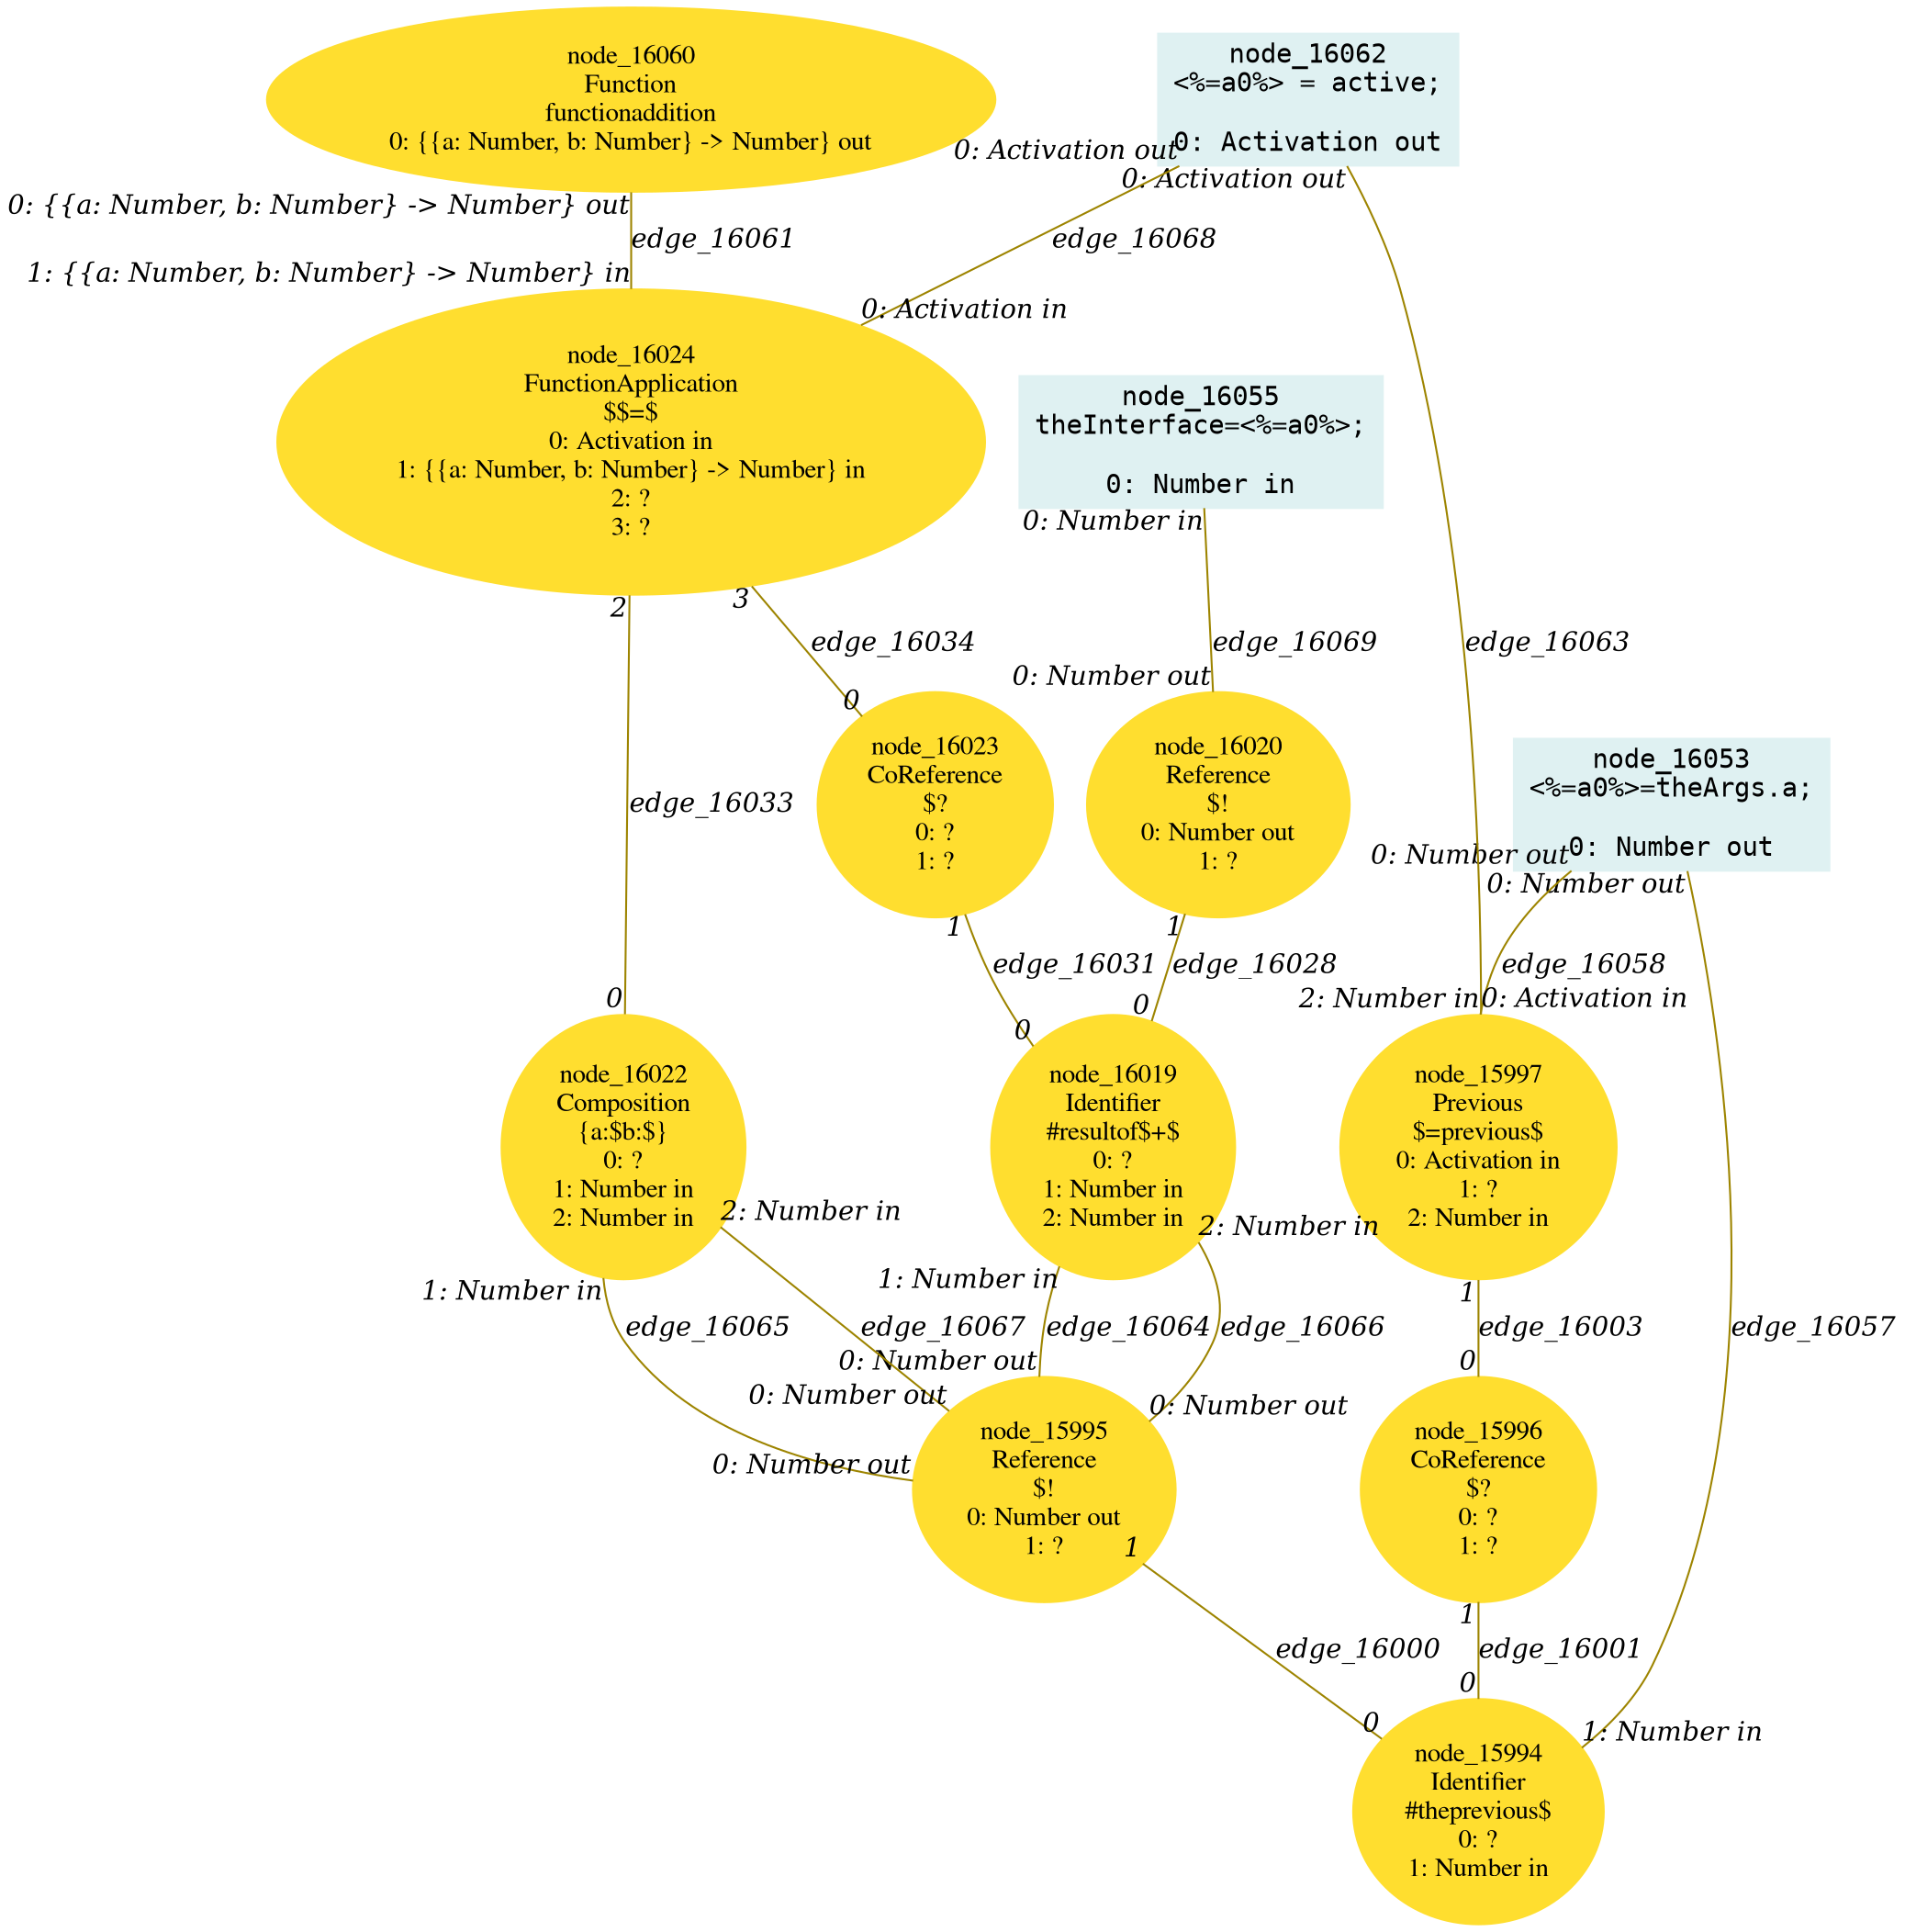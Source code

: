 digraph g{node_15994 [shape="ellipse", style="filled", color="#ffde2f", fontname="Times", label="node_15994
Identifier
#theprevious$
0: ?
1: Number in" ]
node_15995 [shape="ellipse", style="filled", color="#ffde2f", fontname="Times", label="node_15995
Reference
$!
0: Number out
1: ?" ]
node_15996 [shape="ellipse", style="filled", color="#ffde2f", fontname="Times", label="node_15996
CoReference
$?
0: ?
1: ?" ]
node_15997 [shape="ellipse", style="filled", color="#ffde2f", fontname="Times", label="node_15997
Previous
$=previous$
0: Activation in
1: ?
2: Number in" ]
node_16019 [shape="ellipse", style="filled", color="#ffde2f", fontname="Times", label="node_16019
Identifier
#resultof$+$
0: ?
1: Number in
2: Number in" ]
node_16020 [shape="ellipse", style="filled", color="#ffde2f", fontname="Times", label="node_16020
Reference
$!
0: Number out
1: ?" ]
node_16022 [shape="ellipse", style="filled", color="#ffde2f", fontname="Times", label="node_16022
Composition
{a:$b:$}
0: ?
1: Number in
2: Number in" ]
node_16023 [shape="ellipse", style="filled", color="#ffde2f", fontname="Times", label="node_16023
CoReference
$?
0: ?
1: ?" ]
node_16024 [shape="ellipse", style="filled", color="#ffde2f", fontname="Times", label="node_16024
FunctionApplication
$$=$
0: Activation in
1: {{a: Number, b: Number} -> Number} in
2: ?
3: ?" ]
node_16053 [shape="box", style="filled", color="#dff1f2", fontname="Courier", label="node_16053
<%=a0%>=theArgs.a;

0: Number out" ]
node_16055 [shape="box", style="filled", color="#dff1f2", fontname="Courier", label="node_16055
theInterface=<%=a0%>;

0: Number in" ]
node_16060 [shape="ellipse", style="filled", color="#ffde2f", fontname="Times", label="node_16060
Function
functionaddition
0: {{a: Number, b: Number} -> Number} out" ]
node_16062 [shape="box", style="filled", color="#dff1f2", fontname="Courier", label="node_16062
<%=a0%> = active;

0: Activation out" ]
node_15995 -> node_15994 [dir=none, arrowHead=none, fontname="Times-Italic", arrowsize=1, color="#9d8400", label="edge_16000",  headlabel="0", taillabel="1" ]
node_15996 -> node_15994 [dir=none, arrowHead=none, fontname="Times-Italic", arrowsize=1, color="#9d8400", label="edge_16001",  headlabel="0", taillabel="1" ]
node_15997 -> node_15996 [dir=none, arrowHead=none, fontname="Times-Italic", arrowsize=1, color="#9d8400", label="edge_16003",  headlabel="0", taillabel="1" ]
node_16020 -> node_16019 [dir=none, arrowHead=none, fontname="Times-Italic", arrowsize=1, color="#9d8400", label="edge_16028",  headlabel="0", taillabel="1" ]
node_16023 -> node_16019 [dir=none, arrowHead=none, fontname="Times-Italic", arrowsize=1, color="#9d8400", label="edge_16031",  headlabel="0", taillabel="1" ]
node_16024 -> node_16022 [dir=none, arrowHead=none, fontname="Times-Italic", arrowsize=1, color="#9d8400", label="edge_16033",  headlabel="0", taillabel="2" ]
node_16024 -> node_16023 [dir=none, arrowHead=none, fontname="Times-Italic", arrowsize=1, color="#9d8400", label="edge_16034",  headlabel="0", taillabel="3" ]
node_16053 -> node_15994 [dir=none, arrowHead=none, fontname="Times-Italic", arrowsize=1, color="#9d8400", label="edge_16057",  headlabel="1: Number in", taillabel="0: Number out" ]
node_16053 -> node_15997 [dir=none, arrowHead=none, fontname="Times-Italic", arrowsize=1, color="#9d8400", label="edge_16058",  headlabel="2: Number in", taillabel="0: Number out" ]
node_16060 -> node_16024 [dir=none, arrowHead=none, fontname="Times-Italic", arrowsize=1, color="#9d8400", label="edge_16061",  headlabel="1: {{a: Number, b: Number} -> Number} in", taillabel="0: {{a: Number, b: Number} -> Number} out" ]
node_16062 -> node_15997 [dir=none, arrowHead=none, fontname="Times-Italic", arrowsize=1, color="#9d8400", label="edge_16063",  headlabel="0: Activation in", taillabel="0: Activation out" ]
node_16019 -> node_15995 [dir=none, arrowHead=none, fontname="Times-Italic", arrowsize=1, color="#9d8400", label="edge_16064",  headlabel="0: Number out", taillabel="1: Number in" ]
node_16022 -> node_15995 [dir=none, arrowHead=none, fontname="Times-Italic", arrowsize=1, color="#9d8400", label="edge_16065",  headlabel="0: Number out", taillabel="1: Number in" ]
node_16019 -> node_15995 [dir=none, arrowHead=none, fontname="Times-Italic", arrowsize=1, color="#9d8400", label="edge_16066",  headlabel="0: Number out", taillabel="2: Number in" ]
node_16022 -> node_15995 [dir=none, arrowHead=none, fontname="Times-Italic", arrowsize=1, color="#9d8400", label="edge_16067",  headlabel="0: Number out", taillabel="2: Number in" ]
node_16062 -> node_16024 [dir=none, arrowHead=none, fontname="Times-Italic", arrowsize=1, color="#9d8400", label="edge_16068",  headlabel="0: Activation in", taillabel="0: Activation out" ]
node_16055 -> node_16020 [dir=none, arrowHead=none, fontname="Times-Italic", arrowsize=1, color="#9d8400", label="edge_16069",  headlabel="0: Number out", taillabel="0: Number in" ]
}